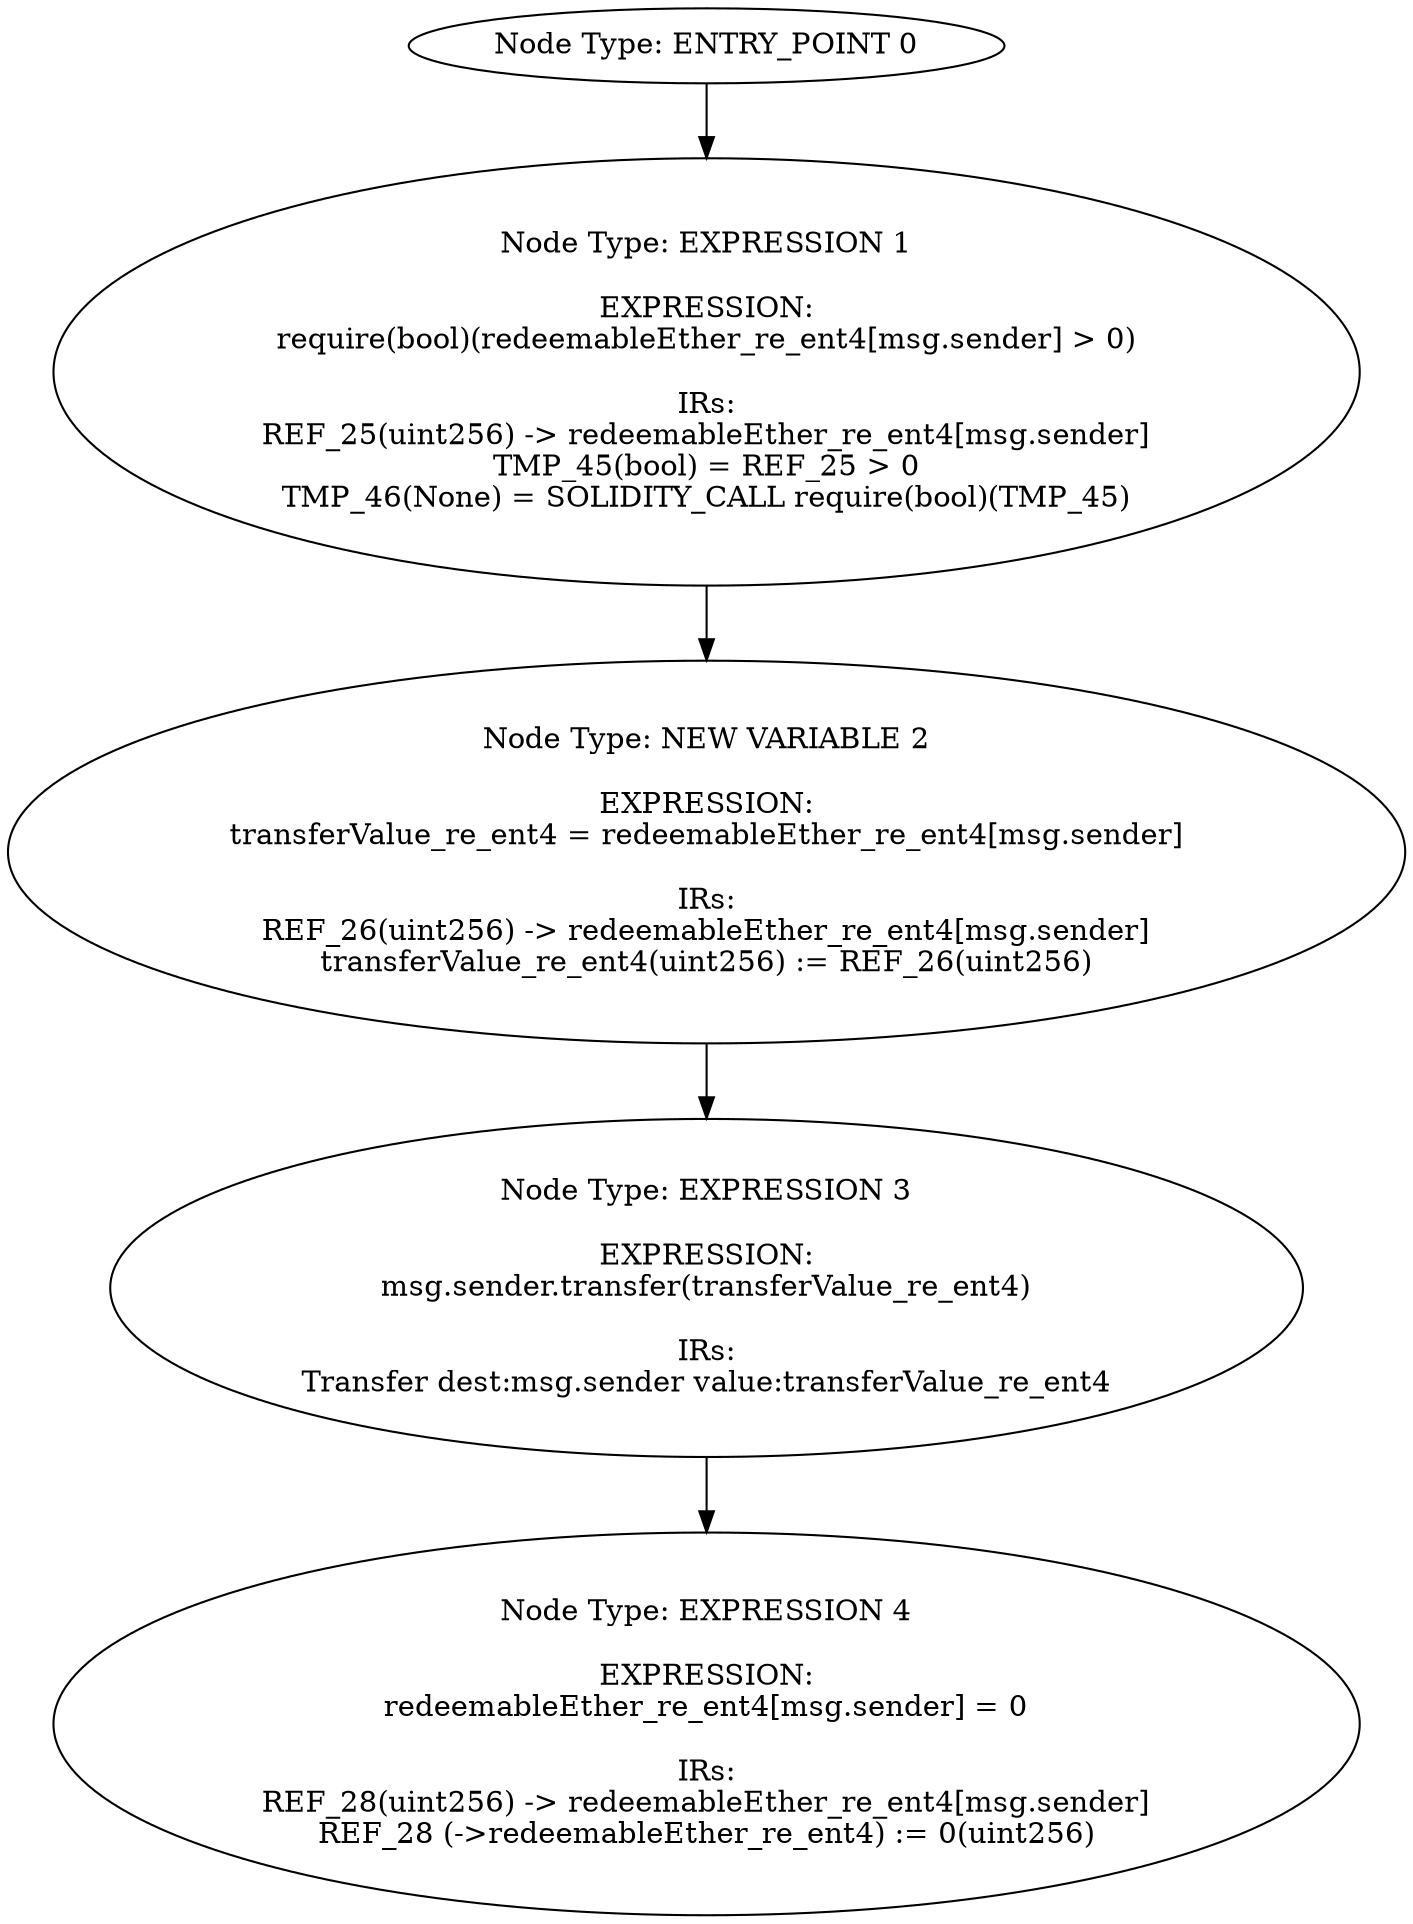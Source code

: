 digraph{
0[label="Node Type: ENTRY_POINT 0
"];
0->1;
1[label="Node Type: EXPRESSION 1

EXPRESSION:
require(bool)(redeemableEther_re_ent4[msg.sender] > 0)

IRs:
REF_25(uint256) -> redeemableEther_re_ent4[msg.sender]
TMP_45(bool) = REF_25 > 0
TMP_46(None) = SOLIDITY_CALL require(bool)(TMP_45)"];
1->2;
2[label="Node Type: NEW VARIABLE 2

EXPRESSION:
transferValue_re_ent4 = redeemableEther_re_ent4[msg.sender]

IRs:
REF_26(uint256) -> redeemableEther_re_ent4[msg.sender]
transferValue_re_ent4(uint256) := REF_26(uint256)"];
2->3;
3[label="Node Type: EXPRESSION 3

EXPRESSION:
msg.sender.transfer(transferValue_re_ent4)

IRs:
Transfer dest:msg.sender value:transferValue_re_ent4"];
3->4;
4[label="Node Type: EXPRESSION 4

EXPRESSION:
redeemableEther_re_ent4[msg.sender] = 0

IRs:
REF_28(uint256) -> redeemableEther_re_ent4[msg.sender]
REF_28 (->redeemableEther_re_ent4) := 0(uint256)"];
}
